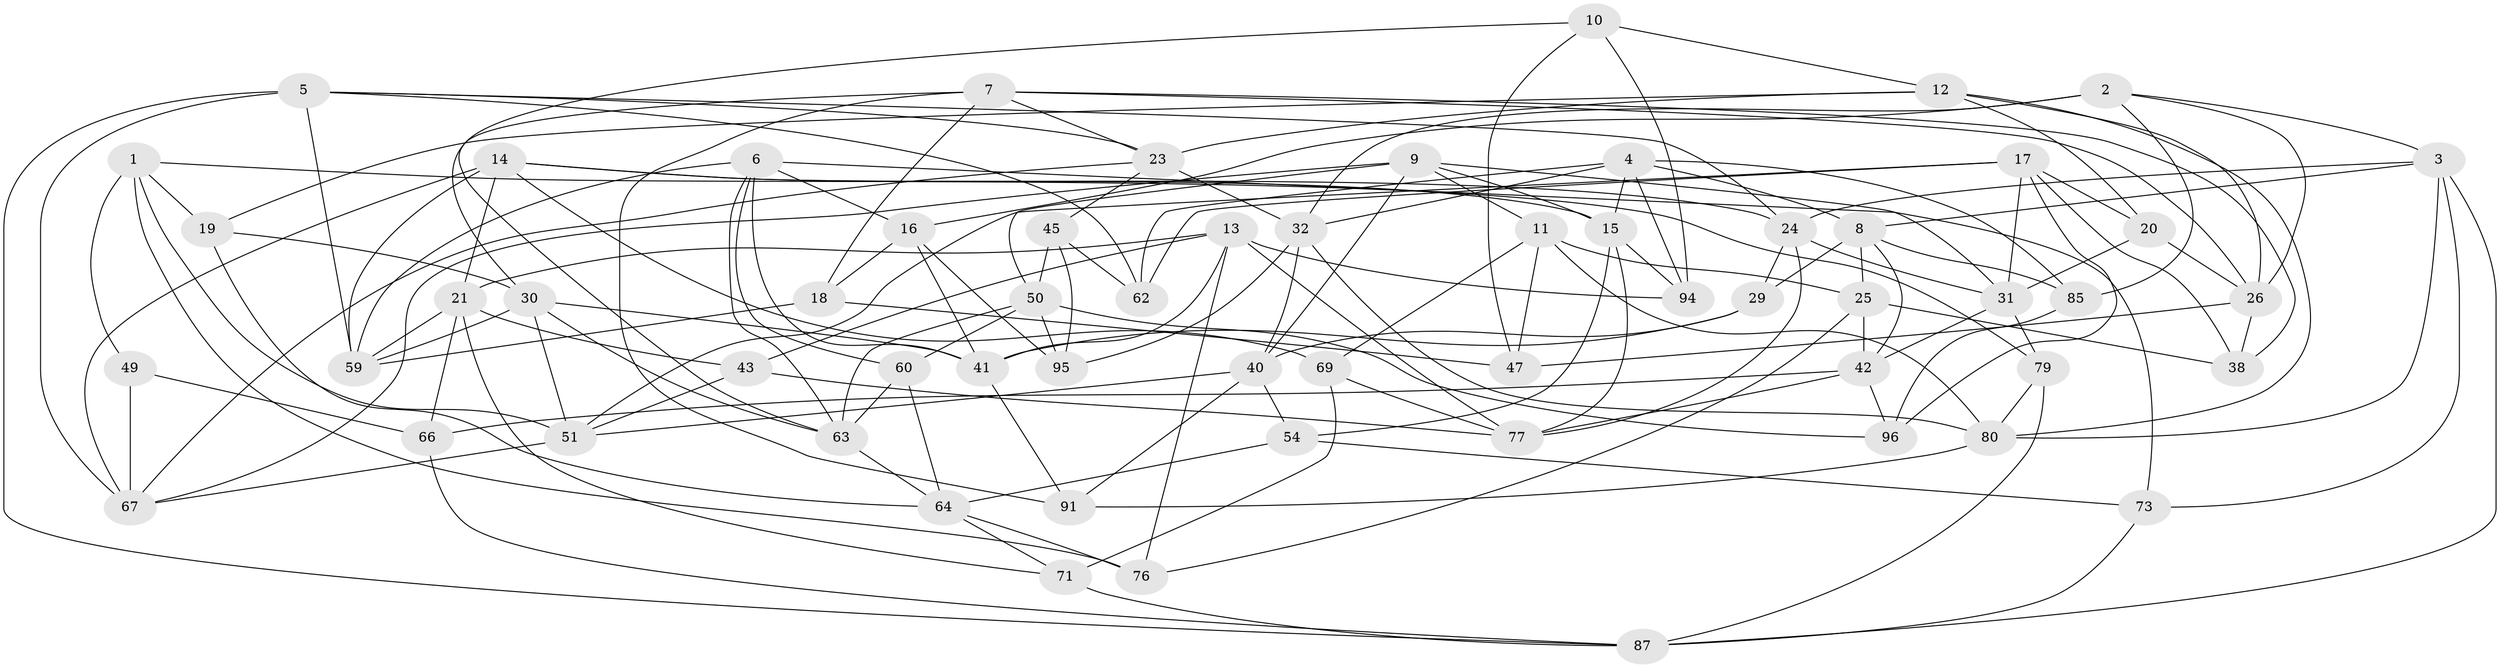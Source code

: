 // original degree distribution, {4: 1.0}
// Generated by graph-tools (version 1.1) at 2025/42/03/06/25 10:42:17]
// undirected, 60 vertices, 153 edges
graph export_dot {
graph [start="1"]
  node [color=gray90,style=filled];
  1 [super="+57"];
  2 [super="+34"];
  3 [super="+48"];
  4 [super="+61"];
  5 [super="+27"];
  6 [super="+37"];
  7 [super="+33"];
  8 [super="+53"];
  9 [super="+58"];
  10;
  11 [super="+56"];
  12 [super="+74"];
  13 [super="+44"];
  14 [super="+36"];
  15 [super="+22"];
  16 [super="+39"];
  17 [super="+65"];
  18;
  19;
  20;
  21 [super="+90"];
  23 [super="+28"];
  24 [super="+81"];
  25 [super="+68"];
  26 [super="+78"];
  29;
  30 [super="+46"];
  31 [super="+89"];
  32 [super="+35"];
  38;
  40 [super="+86"];
  41 [super="+52"];
  42 [super="+93"];
  43;
  45;
  47;
  49;
  50 [super="+82"];
  51 [super="+55"];
  54;
  59 [super="+72"];
  60;
  62;
  63 [super="+84"];
  64 [super="+70"];
  66;
  67 [super="+75"];
  69;
  71;
  73;
  76;
  77 [super="+83"];
  79;
  80 [super="+88"];
  85;
  87 [super="+92"];
  91;
  94;
  95;
  96;
  1 -- 49 [weight=2];
  1 -- 51;
  1 -- 79;
  1 -- 19;
  1 -- 76;
  2 -- 32;
  2 -- 85;
  2 -- 3;
  2 -- 16 [weight=2];
  2 -- 26;
  3 -- 73;
  3 -- 8;
  3 -- 80;
  3 -- 87;
  3 -- 24;
  4 -- 62;
  4 -- 85;
  4 -- 15;
  4 -- 94;
  4 -- 8;
  4 -- 32;
  5 -- 87;
  5 -- 23;
  5 -- 24;
  5 -- 67;
  5 -- 62;
  5 -- 59;
  6 -- 73;
  6 -- 59;
  6 -- 16;
  6 -- 41;
  6 -- 60;
  6 -- 63;
  7 -- 38;
  7 -- 91;
  7 -- 18;
  7 -- 26;
  7 -- 30;
  7 -- 23;
  8 -- 85;
  8 -- 29;
  8 -- 25;
  8 -- 42;
  9 -- 50;
  9 -- 67;
  9 -- 15;
  9 -- 40;
  9 -- 11;
  9 -- 31;
  10 -- 47;
  10 -- 94;
  10 -- 12;
  10 -- 63;
  11 -- 69;
  11 -- 80;
  11 -- 25 [weight=2];
  11 -- 47;
  12 -- 26;
  12 -- 19;
  12 -- 20;
  12 -- 80;
  12 -- 23;
  13 -- 76;
  13 -- 41;
  13 -- 77;
  13 -- 43;
  13 -- 94;
  13 -- 21;
  14 -- 24;
  14 -- 69;
  14 -- 67;
  14 -- 59;
  14 -- 21;
  14 -- 15;
  15 -- 77;
  15 -- 94;
  15 -- 54;
  16 -- 41;
  16 -- 18;
  16 -- 95;
  17 -- 31;
  17 -- 20;
  17 -- 96;
  17 -- 38;
  17 -- 62;
  17 -- 51;
  18 -- 47;
  18 -- 59;
  19 -- 64;
  19 -- 30;
  20 -- 26;
  20 -- 31;
  21 -- 59;
  21 -- 66;
  21 -- 43;
  21 -- 71;
  23 -- 45;
  23 -- 32;
  23 -- 67;
  24 -- 77;
  24 -- 29;
  24 -- 31;
  25 -- 38;
  25 -- 76;
  25 -- 42;
  26 -- 38;
  26 -- 47;
  29 -- 41;
  29 -- 40;
  30 -- 41;
  30 -- 59;
  30 -- 63;
  30 -- 51;
  31 -- 42;
  31 -- 79;
  32 -- 95;
  32 -- 40;
  32 -- 80;
  40 -- 91;
  40 -- 51;
  40 -- 54;
  41 -- 91;
  42 -- 66;
  42 -- 96;
  42 -- 77;
  43 -- 77;
  43 -- 51;
  45 -- 62;
  45 -- 95;
  45 -- 50;
  49 -- 66;
  49 -- 67;
  50 -- 95;
  50 -- 96;
  50 -- 60;
  50 -- 63;
  51 -- 67;
  54 -- 64;
  54 -- 73;
  60 -- 63;
  60 -- 64;
  63 -- 64;
  64 -- 71;
  64 -- 76;
  66 -- 87;
  69 -- 71;
  69 -- 77;
  71 -- 87;
  73 -- 87;
  79 -- 80;
  79 -- 87;
  80 -- 91;
  85 -- 96;
}
